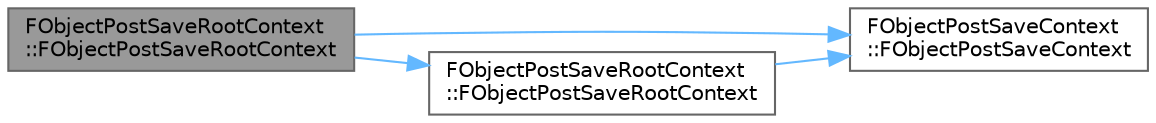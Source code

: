digraph "FObjectPostSaveRootContext::FObjectPostSaveRootContext"
{
 // INTERACTIVE_SVG=YES
 // LATEX_PDF_SIZE
  bgcolor="transparent";
  edge [fontname=Helvetica,fontsize=10,labelfontname=Helvetica,labelfontsize=10];
  node [fontname=Helvetica,fontsize=10,shape=box,height=0.2,width=0.4];
  rankdir="LR";
  Node1 [id="Node000001",label="FObjectPostSaveRootContext\l::FObjectPostSaveRootContext",height=0.2,width=0.4,color="gray40", fillcolor="grey60", style="filled", fontcolor="black",tooltip=" "];
  Node1 -> Node2 [id="edge1_Node000001_Node000002",color="steelblue1",style="solid",tooltip=" "];
  Node2 [id="Node000002",label="FObjectPostSaveContext\l::FObjectPostSaveContext",height=0.2,width=0.4,color="grey40", fillcolor="white", style="filled",URL="$de/df0/classFObjectPostSaveContext.html#ab931cc8ceb26f997d338b6d00de92802",tooltip=" "];
  Node1 -> Node3 [id="edge2_Node000001_Node000003",color="steelblue1",style="solid",tooltip=" "];
  Node3 [id="Node000003",label="FObjectPostSaveRootContext\l::FObjectPostSaveRootContext",height=0.2,width=0.4,color="grey40", fillcolor="white", style="filled",URL="$de/d9f/classFObjectPostSaveRootContext.html#a5b4bd8a1b791f262b839fac6f88ee42e",tooltip=" "];
  Node3 -> Node2 [id="edge3_Node000003_Node000002",color="steelblue1",style="solid",tooltip=" "];
}
